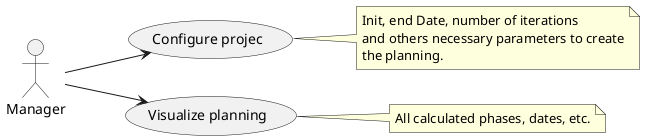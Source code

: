 @startuml
left to right direction

(Configure projec) as (configureProjectDates)
(Visualize planning) as (visualizePlanning)

:Manager: --> (configureProjectDates)
:Manager: --> (visualizePlanning)

note right of (configureProjectDates)
    Init, end Date, number of iterations
    and others necessary parameters to create
    the planning.
end note

note right of (visualizePlanning)
    All calculated phases, dates, etc.
end note

@enduml
